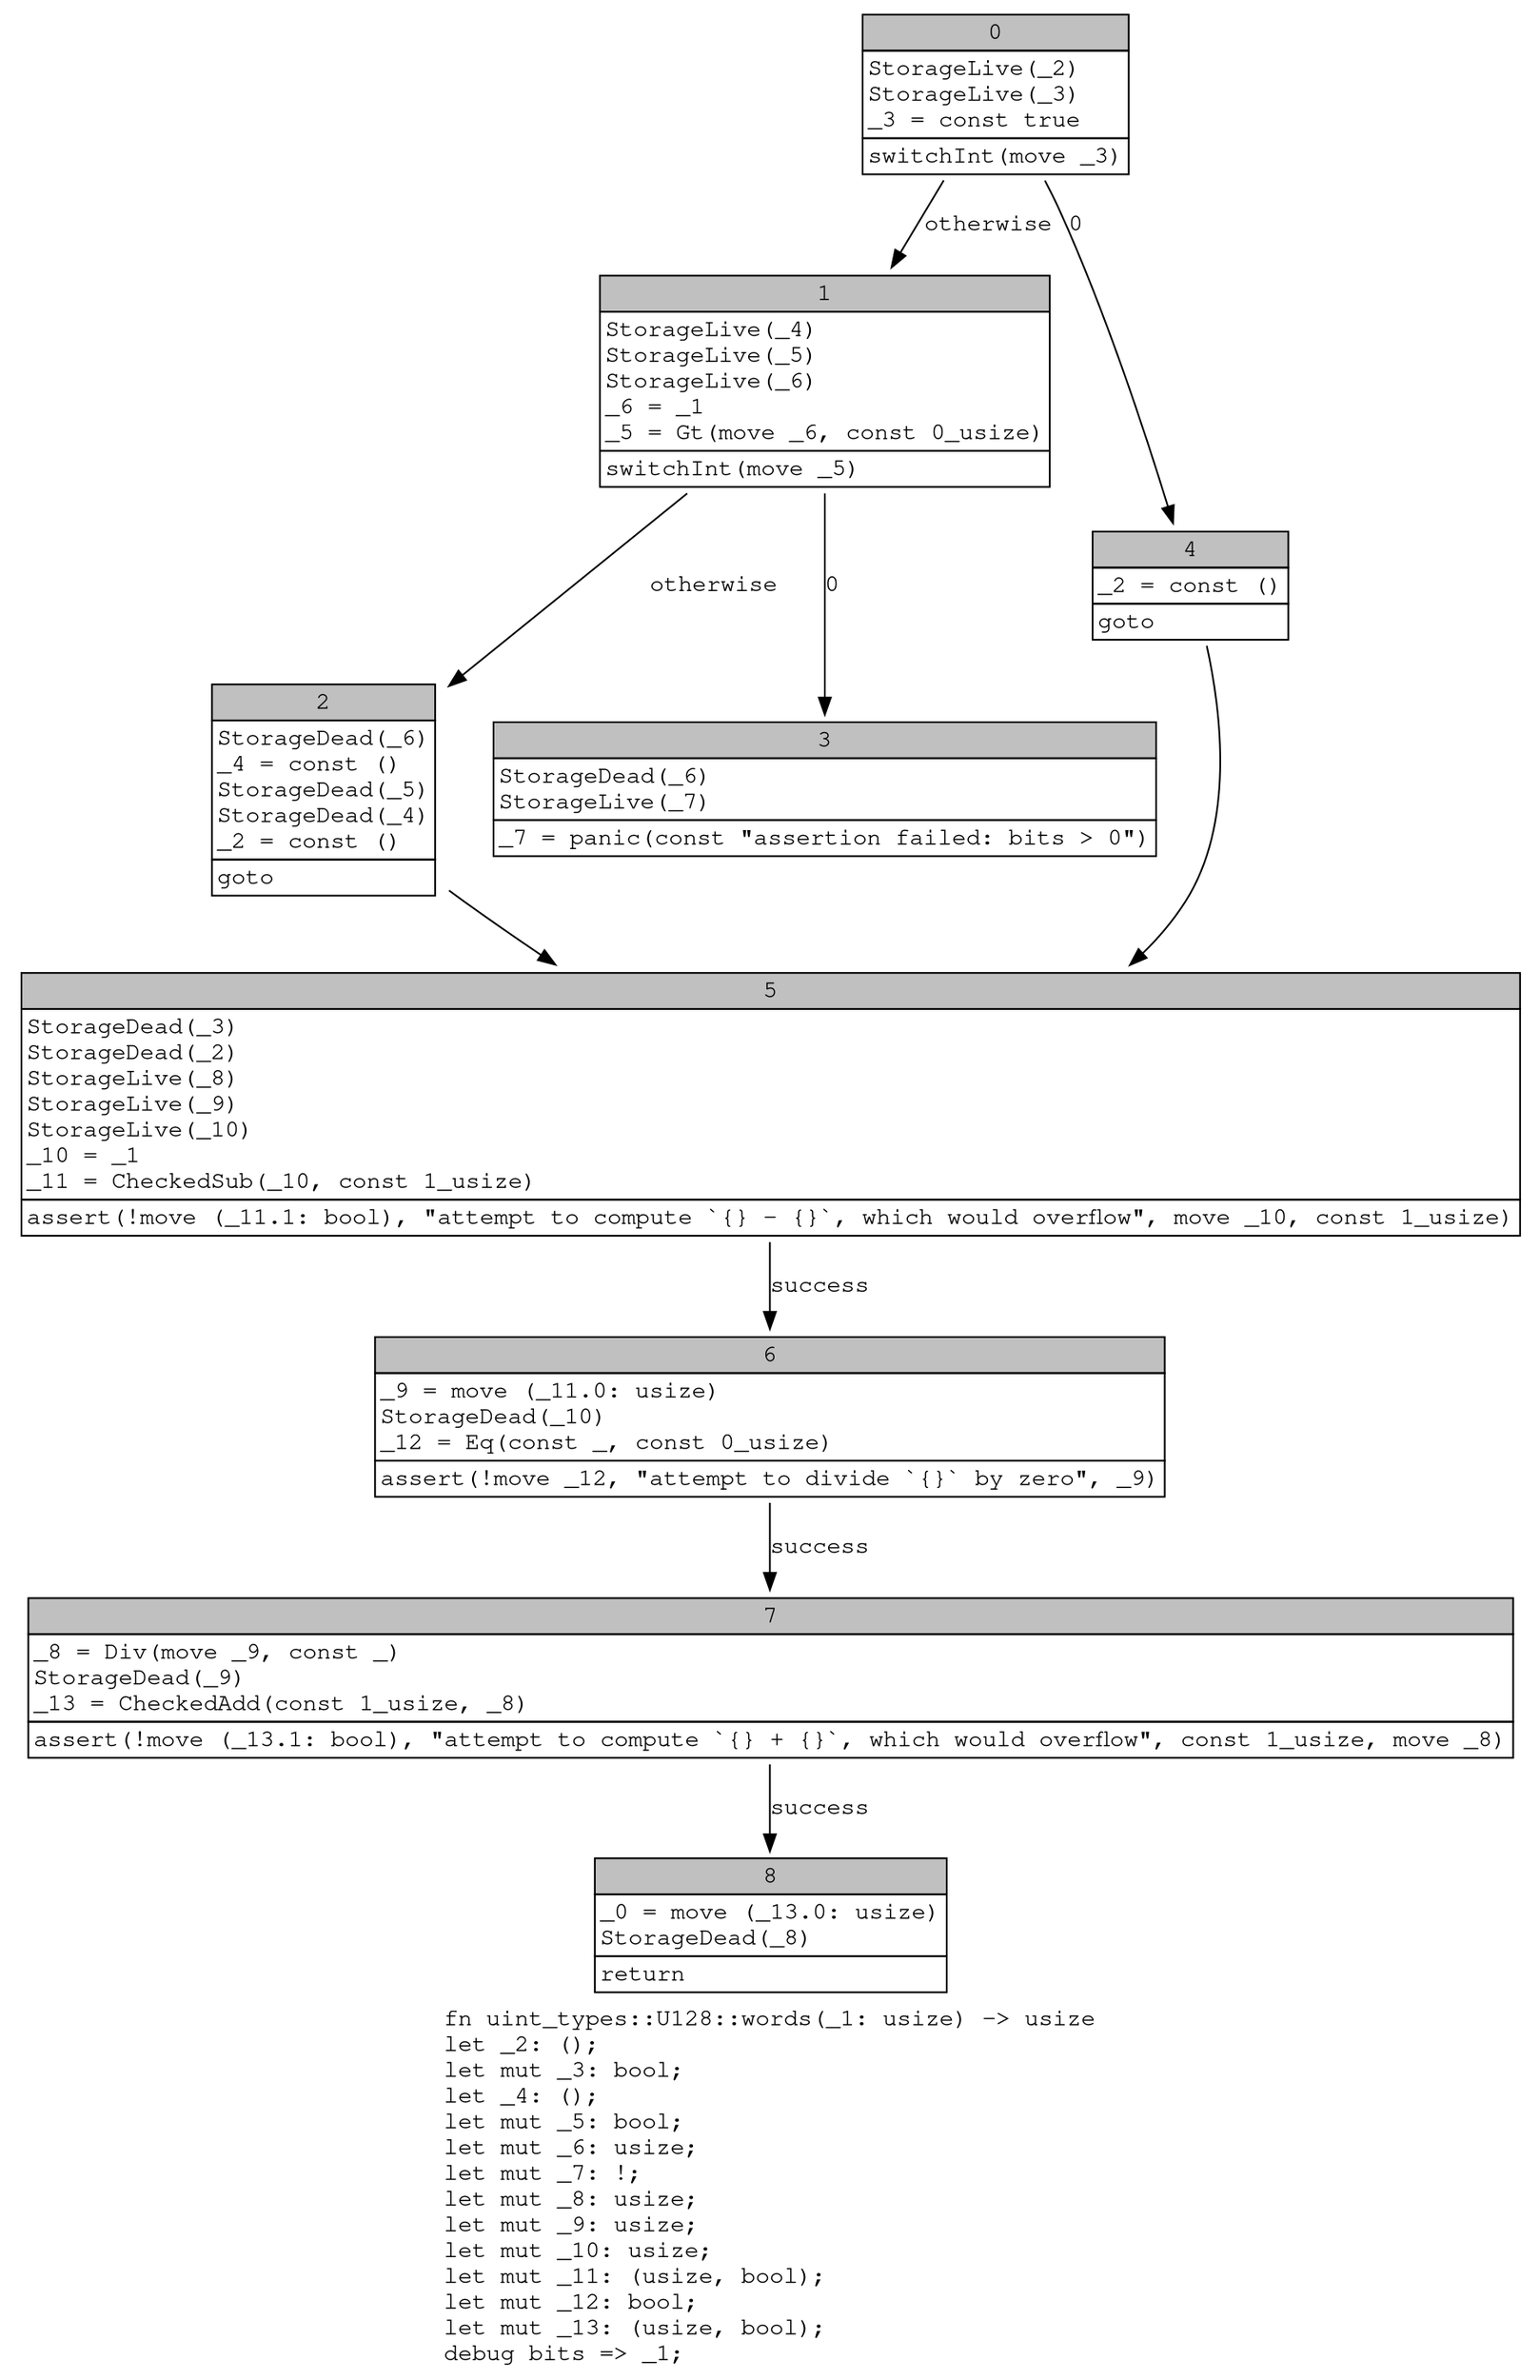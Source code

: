 digraph Mir_0_11903 {
    graph [fontname="Courier, monospace"];
    node [fontname="Courier, monospace"];
    edge [fontname="Courier, monospace"];
    label=<fn uint_types::U128::words(_1: usize) -&gt; usize<br align="left"/>let _2: ();<br align="left"/>let mut _3: bool;<br align="left"/>let _4: ();<br align="left"/>let mut _5: bool;<br align="left"/>let mut _6: usize;<br align="left"/>let mut _7: !;<br align="left"/>let mut _8: usize;<br align="left"/>let mut _9: usize;<br align="left"/>let mut _10: usize;<br align="left"/>let mut _11: (usize, bool);<br align="left"/>let mut _12: bool;<br align="left"/>let mut _13: (usize, bool);<br align="left"/>debug bits =&gt; _1;<br align="left"/>>;
    bb0__0_11903 [shape="none", label=<<table border="0" cellborder="1" cellspacing="0"><tr><td bgcolor="gray" align="center" colspan="1">0</td></tr><tr><td align="left" balign="left">StorageLive(_2)<br/>StorageLive(_3)<br/>_3 = const true<br/></td></tr><tr><td align="left">switchInt(move _3)</td></tr></table>>];
    bb1__0_11903 [shape="none", label=<<table border="0" cellborder="1" cellspacing="0"><tr><td bgcolor="gray" align="center" colspan="1">1</td></tr><tr><td align="left" balign="left">StorageLive(_4)<br/>StorageLive(_5)<br/>StorageLive(_6)<br/>_6 = _1<br/>_5 = Gt(move _6, const 0_usize)<br/></td></tr><tr><td align="left">switchInt(move _5)</td></tr></table>>];
    bb2__0_11903 [shape="none", label=<<table border="0" cellborder="1" cellspacing="0"><tr><td bgcolor="gray" align="center" colspan="1">2</td></tr><tr><td align="left" balign="left">StorageDead(_6)<br/>_4 = const ()<br/>StorageDead(_5)<br/>StorageDead(_4)<br/>_2 = const ()<br/></td></tr><tr><td align="left">goto</td></tr></table>>];
    bb3__0_11903 [shape="none", label=<<table border="0" cellborder="1" cellspacing="0"><tr><td bgcolor="gray" align="center" colspan="1">3</td></tr><tr><td align="left" balign="left">StorageDead(_6)<br/>StorageLive(_7)<br/></td></tr><tr><td align="left">_7 = panic(const &quot;assertion failed: bits &gt; 0&quot;)</td></tr></table>>];
    bb4__0_11903 [shape="none", label=<<table border="0" cellborder="1" cellspacing="0"><tr><td bgcolor="gray" align="center" colspan="1">4</td></tr><tr><td align="left" balign="left">_2 = const ()<br/></td></tr><tr><td align="left">goto</td></tr></table>>];
    bb5__0_11903 [shape="none", label=<<table border="0" cellborder="1" cellspacing="0"><tr><td bgcolor="gray" align="center" colspan="1">5</td></tr><tr><td align="left" balign="left">StorageDead(_3)<br/>StorageDead(_2)<br/>StorageLive(_8)<br/>StorageLive(_9)<br/>StorageLive(_10)<br/>_10 = _1<br/>_11 = CheckedSub(_10, const 1_usize)<br/></td></tr><tr><td align="left">assert(!move (_11.1: bool), &quot;attempt to compute `{} - {}`, which would overflow&quot;, move _10, const 1_usize)</td></tr></table>>];
    bb6__0_11903 [shape="none", label=<<table border="0" cellborder="1" cellspacing="0"><tr><td bgcolor="gray" align="center" colspan="1">6</td></tr><tr><td align="left" balign="left">_9 = move (_11.0: usize)<br/>StorageDead(_10)<br/>_12 = Eq(const _, const 0_usize)<br/></td></tr><tr><td align="left">assert(!move _12, &quot;attempt to divide `{}` by zero&quot;, _9)</td></tr></table>>];
    bb7__0_11903 [shape="none", label=<<table border="0" cellborder="1" cellspacing="0"><tr><td bgcolor="gray" align="center" colspan="1">7</td></tr><tr><td align="left" balign="left">_8 = Div(move _9, const _)<br/>StorageDead(_9)<br/>_13 = CheckedAdd(const 1_usize, _8)<br/></td></tr><tr><td align="left">assert(!move (_13.1: bool), &quot;attempt to compute `{} + {}`, which would overflow&quot;, const 1_usize, move _8)</td></tr></table>>];
    bb8__0_11903 [shape="none", label=<<table border="0" cellborder="1" cellspacing="0"><tr><td bgcolor="gray" align="center" colspan="1">8</td></tr><tr><td align="left" balign="left">_0 = move (_13.0: usize)<br/>StorageDead(_8)<br/></td></tr><tr><td align="left">return</td></tr></table>>];
    bb0__0_11903 -> bb4__0_11903 [label="0"];
    bb0__0_11903 -> bb1__0_11903 [label="otherwise"];
    bb1__0_11903 -> bb3__0_11903 [label="0"];
    bb1__0_11903 -> bb2__0_11903 [label="otherwise"];
    bb2__0_11903 -> bb5__0_11903 [label=""];
    bb4__0_11903 -> bb5__0_11903 [label=""];
    bb5__0_11903 -> bb6__0_11903 [label="success"];
    bb6__0_11903 -> bb7__0_11903 [label="success"];
    bb7__0_11903 -> bb8__0_11903 [label="success"];
}
